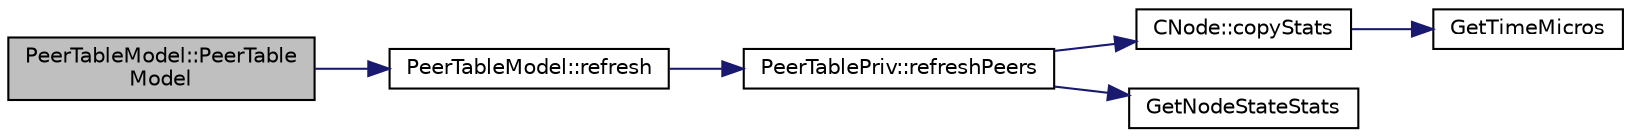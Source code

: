 digraph "PeerTableModel::PeerTableModel"
{
  edge [fontname="Helvetica",fontsize="10",labelfontname="Helvetica",labelfontsize="10"];
  node [fontname="Helvetica",fontsize="10",shape=record];
  rankdir="LR";
  Node0 [label="PeerTableModel::PeerTable\lModel",height=0.2,width=0.4,color="black", fillcolor="grey75", style="filled", fontcolor="black"];
  Node0 -> Node1 [color="midnightblue",fontsize="10",style="solid",fontname="Helvetica"];
  Node1 [label="PeerTableModel::refresh",height=0.2,width=0.4,color="black", fillcolor="white", style="filled",URL="$class_peer_table_model.html#abae14b3fd8a38a60f752f67a57b5b0b3"];
  Node1 -> Node2 [color="midnightblue",fontsize="10",style="solid",fontname="Helvetica"];
  Node2 [label="PeerTablePriv::refreshPeers",height=0.2,width=0.4,color="black", fillcolor="white", style="filled",URL="$class_peer_table_priv.html#a304d99874f6cd0c67ed207546a5ca904",tooltip="Pull a full list of peers from vNodes into our cache. "];
  Node2 -> Node3 [color="midnightblue",fontsize="10",style="solid",fontname="Helvetica"];
  Node3 [label="CNode::copyStats",height=0.2,width=0.4,color="black", fillcolor="white", style="filled",URL="$class_c_node.html#aaa77188d9df85b80e3f8a30292acf6a9"];
  Node3 -> Node4 [color="midnightblue",fontsize="10",style="solid",fontname="Helvetica"];
  Node4 [label="GetTimeMicros",height=0.2,width=0.4,color="black", fillcolor="white", style="filled",URL="$utiltime_8cpp.html#a0c5a06b50cd805b1923552114494c029"];
  Node2 -> Node5 [color="midnightblue",fontsize="10",style="solid",fontname="Helvetica"];
  Node5 [label="GetNodeStateStats",height=0.2,width=0.4,color="black", fillcolor="white", style="filled",URL="$main_8cpp.html#af0793c7c14e94d2d642f4ac89067a429",tooltip="Get statistics from node state. "];
}
